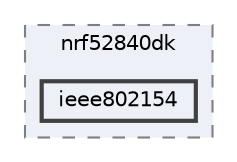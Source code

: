 digraph "/home/mj/Desktop/IoT-Chat-Digitalization/TextYourIoTDevice/bin/nrf52840dk/ieee802154"
{
 // LATEX_PDF_SIZE
  bgcolor="transparent";
  edge [fontname=Helvetica,fontsize=10,labelfontname=Helvetica,labelfontsize=10];
  node [fontname=Helvetica,fontsize=10,shape=box,height=0.2,width=0.4];
  compound=true
  subgraph clusterdir_0c725116918d2e080617d882693859a8 {
    graph [ bgcolor="#edf0f7", pencolor="grey50", label="nrf52840dk", fontname=Helvetica,fontsize=10 style="filled,dashed", URL="dir_0c725116918d2e080617d882693859a8.html",tooltip=""]
  dir_f0f1be3cc271d0889bacb2c3e5a6df26 [label="ieee802154", fillcolor="#edf0f7", color="grey25", style="filled,bold", URL="dir_f0f1be3cc271d0889bacb2c3e5a6df26.html",tooltip=""];
  }
}
